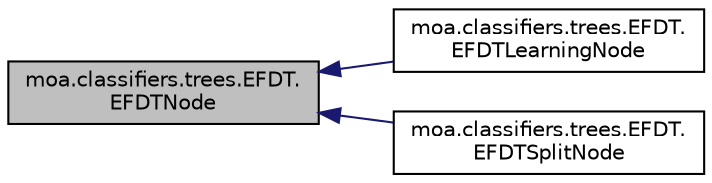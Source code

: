 digraph "moa.classifiers.trees.EFDT.EFDTNode"
{
 // LATEX_PDF_SIZE
  edge [fontname="Helvetica",fontsize="10",labelfontname="Helvetica",labelfontsize="10"];
  node [fontname="Helvetica",fontsize="10",shape=record];
  rankdir="LR";
  Node1 [label="moa.classifiers.trees.EFDT.\lEFDTNode",height=0.2,width=0.4,color="black", fillcolor="grey75", style="filled", fontcolor="black",tooltip=" "];
  Node1 -> Node2 [dir="back",color="midnightblue",fontsize="10",style="solid"];
  Node2 [label="moa.classifiers.trees.EFDT.\lEFDTLearningNode",height=0.2,width=0.4,color="black", fillcolor="white", style="filled",URL="$classmoa_1_1classifiers_1_1trees_1_1_e_f_d_t_1_1_e_f_d_t_learning_node.html",tooltip=" "];
  Node1 -> Node3 [dir="back",color="midnightblue",fontsize="10",style="solid"];
  Node3 [label="moa.classifiers.trees.EFDT.\lEFDTSplitNode",height=0.2,width=0.4,color="black", fillcolor="white", style="filled",URL="$classmoa_1_1classifiers_1_1trees_1_1_e_f_d_t_1_1_e_f_d_t_split_node.html",tooltip=" "];
}
